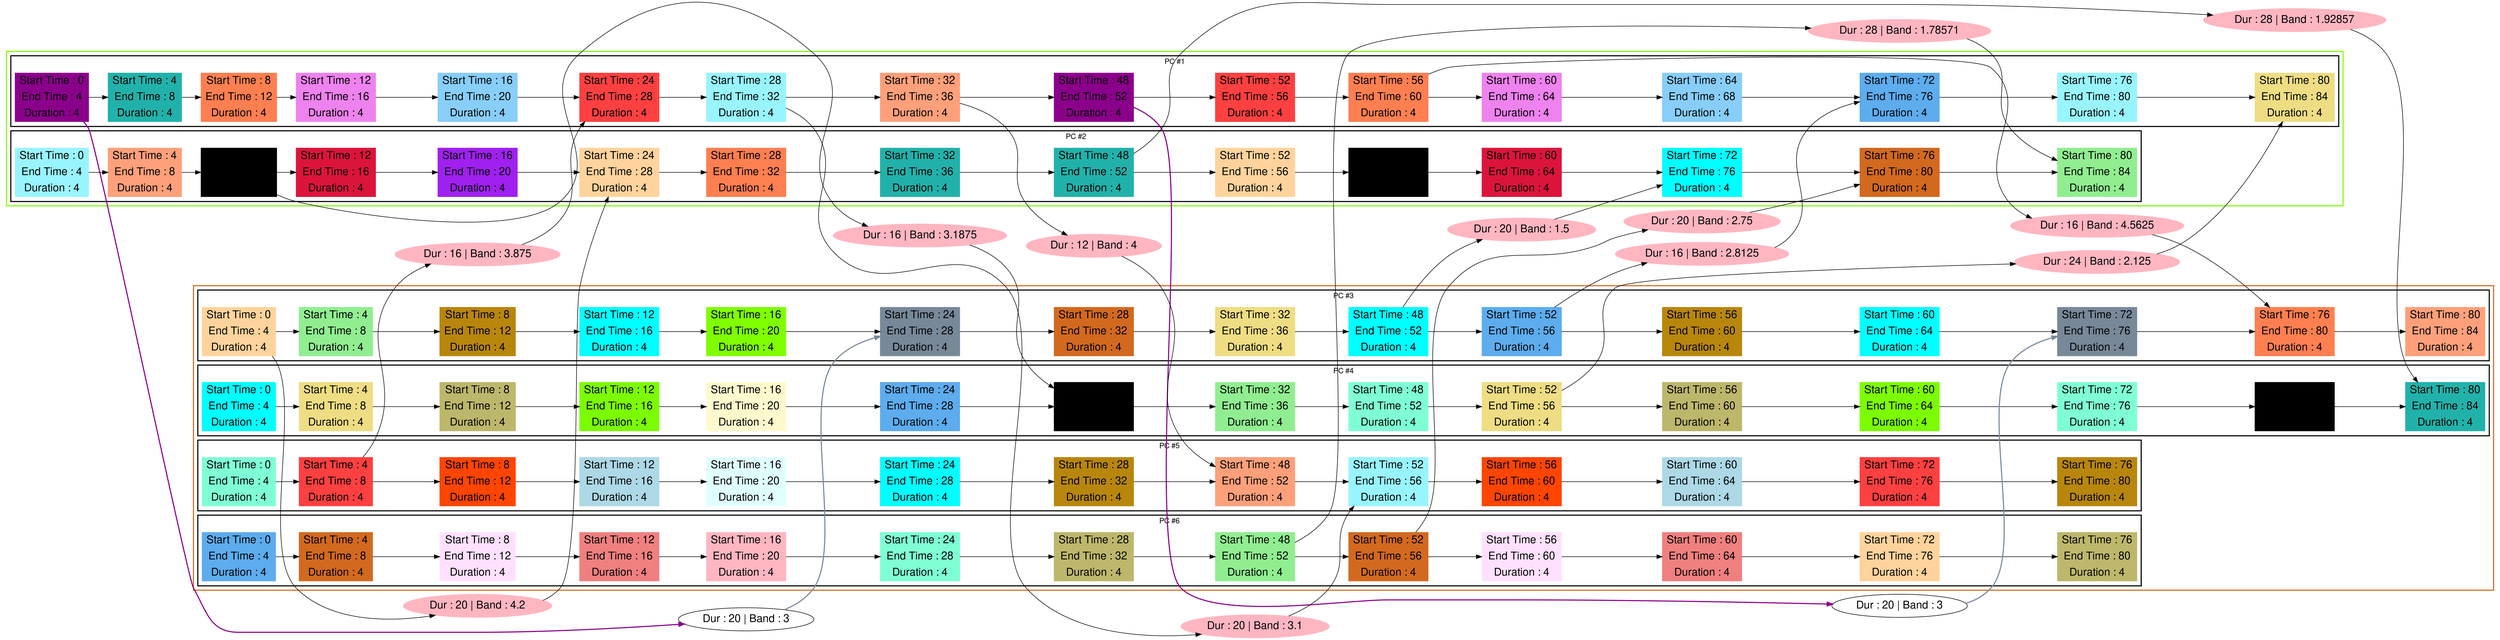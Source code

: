 digraph G {

fontname="Helvetica,Arial,sans-serif"
node [fontname="Helvetica,Arial,sans-serif"]
edge [fontname="Helvetica,Arial,sans-serif"]
graph [rankdir = "LR"];
node [fontsize = "20" shape = "ellipse"];

    subgraph cluster_Mod_0{
        color =chartreuse
        style = bold
        subgraph cluster_0{
           node [style=filled]
           color = black


            "node56" [
               label = "Start Time : 0 | End Time : 4 | Duration : 4"
               shape = "record"
               color = darkmagenta
            ]

            "node79" [
               label = "Start Time : 4 | End Time : 8 | Duration : 4"
               shape = "record"
               color = lightseagreen
            ]

            "node36" [
               label = "Start Time : 8 | End Time : 12 | Duration : 4"
               shape = "record"
               color = coral
            ]

            "node17" [
               label = "Start Time : 12 | End Time : 16 | Duration : 4"
               shape = "record"
               color = violet
            ]

            "node83" [
               label = "Start Time : 16 | End Time : 20 | Duration : 4"
               shape = "record"
               color = lightskyblue
            ]

            "node20" [
               label = "Start Time : 24 | End Time : 28 | Duration : 4"
               shape = "record"
               color = brown1
            ]

            "node28" [
               label = "Start Time : 28 | End Time : 32 | Duration : 4"
               shape = "record"
               color = cadetblue1
            ]

            "node76" [
               label = "Start Time : 32 | End Time : 36 | Duration : 4"
               shape = "record"
               color = lightsalmon
            ]

            "node57" [
               label = "Start Time : 48 | End Time : 52 | Duration : 4"
               shape = "record"
               color = darkmagenta
            ]

            "node21" [
               label = "Start Time : 52 | End Time : 56 | Duration : 4"
               shape = "record"
               color = brown1
            ]

            "node38" [
               label = "Start Time : 56 | End Time : 60 | Duration : 4"
               shape = "record"
               color = coral
            ]

            "node18" [
               label = "Start Time : 60 | End Time : 64 | Duration : 4"
               shape = "record"
               color = violet
            ]

            "node84" [
               label = "Start Time : 64 | End Time : 68 | Duration : 4"
               shape = "record"
               color = lightskyblue
            ]

            "node3" [
               label = "Start Time : 72 | End Time : 76 | Duration : 4"
               shape = "record"
               color = steelblue2
            ]

            "node30" [
               label = "Start Time : 76 | End Time : 80 | Duration : 4"
               shape = "record"
               color = cadetblue1
            ]

            "node69" [
               label = "Start Time : 80 | End Time : 84 | Duration : 4"
               shape = "record"
               color = lightgoldenrod
            ]

            node56 -> node79 -> node36 -> node17 -> node83 -> node20 -> node28 -> node76 -> node57 -> node21 -> node38 -> node18 -> node84 -> node3 -> node30 -> node69

            label = "PC #1"

        }
        subgraph cluster_1{
           node [style=filled]
           color = black


            "node27" [
               label = "Start Time : 0 | End Time : 4 | Duration : 4"
               shape = "record"
               color = cadetblue1
            ]

            "node75" [
               label = "Start Time : 4 | End Time : 8 | Duration : 4"
               shape = "record"
               color = lightsalmon
            ]

            "node40" [
               label = "Start Time : 8 | End Time : 12 | Duration : 4"
               shape = "record"
               color = cornflower
            ]

            "node44" [
               label = "Start Time : 12 | End Time : 16 | Duration : 4"
               shape = "record"
               color = crimson
            ]

            "node14" [
               label = "Start Time : 16 | End Time : 20 | Duration : 4"
               shape = "record"
               color = x11purple
            ]

            "node24" [
               label = "Start Time : 24 | End Time : 28 | Duration : 4"
               shape = "record"
               color = burlywood1
            ]

            "node37" [
               label = "Start Time : 28 | End Time : 32 | Duration : 4"
               shape = "record"
               color = coral
            ]

            "node80" [
               label = "Start Time : 32 | End Time : 36 | Duration : 4"
               shape = "record"
               color = lightseagreen
            ]

            "node81" [
               label = "Start Time : 48 | End Time : 52 | Duration : 4"
               shape = "record"
               color = lightseagreen
            ]

            "node25" [
               label = "Start Time : 52 | End Time : 56 | Duration : 4"
               shape = "record"
               color = burlywood1
            ]

            "node42" [
               label = "Start Time : 56 | End Time : 60 | Duration : 4"
               shape = "record"
               color = cornflower
            ]

            "node45" [
               label = "Start Time : 60 | End Time : 64 | Duration : 4"
               shape = "record"
               color = crimson
            ]

            "node7" [
               label = "Start Time : 72 | End Time : 76 | Duration : 4"
               shape = "record"
               color = aqua
            ]

            "node35" [
               label = "Start Time : 76 | End Time : 80 | Duration : 4"
               shape = "record"
               color = chocolate
            ]

            "node73" [
               label = "Start Time : 80 | End Time : 84 | Duration : 4"
               shape = "record"
               color = lightgreen
            ]

            node27 -> node75 -> node40 -> node44 -> node14 -> node24 -> node37 -> node80 -> node81 -> node25 -> node42 -> node45 -> node7 -> node35 -> node73

            label = "PC #2"

        }
    }
    subgraph cluster_Mod_2{
        color =chocolate
        style = bold
        subgraph cluster_2{
           node [style=filled]
           color = black


            "node23" [
               label = "Start Time : 0 | End Time : 4 | Duration : 4"
               shape = "record"
               color = burlywood1
            ]

            "node70" [
               label = "Start Time : 4 | End Time : 8 | Duration : 4"
               shape = "record"
               color = lightgreen
            ]

            "node48" [
               label = "Start Time : 8 | End Time : 12 | Duration : 4"
               shape = "record"
               color = darkgoldenrod
            ]

            "node46" [
               label = "Start Time : 12 | End Time : 16 | Duration : 4"
               shape = "record"
               color = cyan
            ]

            "node31" [
               label = "Start Time : 16 | End Time : 20 | Duration : 4"
               shape = "record"
               color = chartreuse
            ]

            "node85" [
               label = "Start Time : 24 | End Time : 28 | Duration : 4"
               shape = "record"
               color = lightslategray
            ]

            "node33" [
               label = "Start Time : 28 | End Time : 32 | Duration : 4"
               shape = "record"
               color = chocolate
            ]

            "node67" [
               label = "Start Time : 32 | End Time : 36 | Duration : 4"
               shape = "record"
               color = lightgoldenrod
            ]

            "node6" [
               label = "Start Time : 48 | End Time : 52 | Duration : 4"
               shape = "record"
               color = aqua
            ]

            "node2" [
               label = "Start Time : 52 | End Time : 56 | Duration : 4"
               shape = "record"
               color = steelblue2
            ]

            "node50" [
               label = "Start Time : 56 | End Time : 60 | Duration : 4"
               shape = "record"
               color = darkgoldenrod
            ]

            "node47" [
               label = "Start Time : 60 | End Time : 64 | Duration : 4"
               shape = "record"
               color = cyan
            ]

            "node86" [
               label = "Start Time : 72 | End Time : 76 | Duration : 4"
               shape = "record"
               color = lightslategray
            ]

            "node39" [
               label = "Start Time : 76 | End Time : 80 | Duration : 4"
               shape = "record"
               color = coral
            ]

            "node78" [
               label = "Start Time : 80 | End Time : 84 | Duration : 4"
               shape = "record"
               color = lightsalmon
            ]

            node23 -> node70 -> node48 -> node46 -> node31 -> node85 -> node33 -> node67 -> node6 -> node2 -> node50 -> node47 -> node86 -> node39 -> node78

            label = "PC #3"

        }
        subgraph cluster_3{
           node [style=filled]
           color = black


            "node4" [
               label = "Start Time : 0 | End Time : 4 | Duration : 4"
               shape = "record"
               color = aqua
            ]

            "node66" [
               label = "Start Time : 4 | End Time : 8 | Duration : 4"
               shape = "record"
               color = lightgoldenrod
            ]

            "node52" [
               label = "Start Time : 8 | End Time : 12 | Duration : 4"
               shape = "record"
               color = darkkhaki
            ]

            "node58" [
               label = "Start Time : 12 | End Time : 16 | Duration : 4"
               shape = "record"
               color = lawngreen
            ]

            "node60" [
               label = "Start Time : 16 | End Time : 20 | Duration : 4"
               shape = "record"
               color = lemonchiffon
            ]

            "node1" [
               label = "Start Time : 24 | End Time : 28 | Duration : 4"
               shape = "record"
               color = steelblue2
            ]

            "node41" [
               label = "Start Time : 28 | End Time : 32 | Duration : 4"
               shape = "record"
               color = cornflower
            ]

            "node71" [
               label = "Start Time : 32 | End Time : 36 | Duration : 4"
               shape = "record"
               color = lightgreen
            ]

            "node10" [
               label = "Start Time : 48 | End Time : 52 | Duration : 4"
               shape = "record"
               color = aquamarine
            ]

            "node68" [
               label = "Start Time : 52 | End Time : 56 | Duration : 4"
               shape = "record"
               color = lightgoldenrod
            ]

            "node54" [
               label = "Start Time : 56 | End Time : 60 | Duration : 4"
               shape = "record"
               color = darkkhaki
            ]

            "node59" [
               label = "Start Time : 60 | End Time : 64 | Duration : 4"
               shape = "record"
               color = lawngreen
            ]

            "node11" [
               label = "Start Time : 72 | End Time : 76 | Duration : 4"
               shape = "record"
               color = aquamarine
            ]

            "node43" [
               label = "Start Time : 76 | End Time : 80 | Duration : 4"
               shape = "record"
               color = cornflower
            ]

            "node82" [
               label = "Start Time : 80 | End Time : 84 | Duration : 4"
               shape = "record"
               color = lightseagreen
            ]

            node4 -> node66 -> node52 -> node58 -> node60 -> node1 -> node41 -> node71 -> node10 -> node68 -> node54 -> node59 -> node11 -> node43 -> node82

            label = "PC #4"

        }
        subgraph cluster_4{
           node [style=filled]
           color = black


            "node8" [
               label = "Start Time : 0 | End Time : 4 | Duration : 4"
               shape = "record"
               color = aquamarine
            ]

            "node19" [
               label = "Start Time : 4 | End Time : 8 | Duration : 4"
               shape = "record"
               color = brown1
            ]

            "node12" [
               label = "Start Time : 8 | End Time : 12 | Duration : 4"
               shape = "record"
               color = orangered1
            ]

            "node61" [
               label = "Start Time : 12 | End Time : 16 | Duration : 4"
               shape = "record"
               color = lightblue
            ]

            "node65" [
               label = "Start Time : 16 | End Time : 20 | Duration : 4"
               shape = "record"
               color = lightcyan
            ]

            "node5" [
               label = "Start Time : 24 | End Time : 28 | Duration : 4"
               shape = "record"
               color = aqua
            ]

            "node49" [
               label = "Start Time : 28 | End Time : 32 | Duration : 4"
               shape = "record"
               color = darkgoldenrod
            ]

            "node77" [
               label = "Start Time : 48 | End Time : 52 | Duration : 4"
               shape = "record"
               color = lightsalmon
            ]

            "node29" [
               label = "Start Time : 52 | End Time : 56 | Duration : 4"
               shape = "record"
               color = cadetblue1
            ]

            "node13" [
               label = "Start Time : 56 | End Time : 60 | Duration : 4"
               shape = "record"
               color = orangered1
            ]

            "node62" [
               label = "Start Time : 60 | End Time : 64 | Duration : 4"
               shape = "record"
               color = lightblue
            ]

            "node22" [
               label = "Start Time : 72 | End Time : 76 | Duration : 4"
               shape = "record"
               color = brown1
            ]

            "node51" [
               label = "Start Time : 76 | End Time : 80 | Duration : 4"
               shape = "record"
               color = darkgoldenrod
            ]

            node8 -> node19 -> node12 -> node61 -> node65 -> node5 -> node49 -> node77 -> node29 -> node13 -> node62 -> node22 -> node51

            label = "PC #5"

        }
        subgraph cluster_5{
           node [style=filled]
           color = black


            "node0" [
               label = "Start Time : 0 | End Time : 4 | Duration : 4"
               shape = "record"
               color = steelblue2
            ]

            "node32" [
               label = "Start Time : 4 | End Time : 8 | Duration : 4"
               shape = "record"
               color = chocolate
            ]

            "node15" [
               label = "Start Time : 8 | End Time : 12 | Duration : 4"
               shape = "record"
               color = thistle1
            ]

            "node63" [
               label = "Start Time : 12 | End Time : 16 | Duration : 4"
               shape = "record"
               color = lightcoral
            ]

            "node74" [
               label = "Start Time : 16 | End Time : 20 | Duration : 4"
               shape = "record"
               color = lightpink
            ]

            "node9" [
               label = "Start Time : 24 | End Time : 28 | Duration : 4"
               shape = "record"
               color = aquamarine
            ]

            "node53" [
               label = "Start Time : 28 | End Time : 32 | Duration : 4"
               shape = "record"
               color = darkkhaki
            ]

            "node72" [
               label = "Start Time : 48 | End Time : 52 | Duration : 4"
               shape = "record"
               color = lightgreen
            ]

            "node34" [
               label = "Start Time : 52 | End Time : 56 | Duration : 4"
               shape = "record"
               color = chocolate
            ]

            "node16" [
               label = "Start Time : 56 | End Time : 60 | Duration : 4"
               shape = "record"
               color = thistle1
            ]

            "node64" [
               label = "Start Time : 60 | End Time : 64 | Duration : 4"
               shape = "record"
               color = lightcoral
            ]

            "node26" [
               label = "Start Time : 72 | End Time : 76 | Duration : 4"
               shape = "record"
               color = burlywood1
            ]

            "node55" [
               label = "Start Time : 76 | End Time : 80 | Duration : 4"
               shape = "record"
               color = darkkhaki
            ]

            node0 -> node32 -> node15 -> node63 -> node74 -> node9 -> node53 -> node72 -> node34 -> node16 -> node64 -> node26 -> node55

            label = "PC #6"

        }
    }
    "contextMessage0" [
       label = "Dur : 16 | Band : 3.875"
       shape = "ellipse"       color = lightpink
       style = filled   ]
    "contextMessage1" [
       label = "Dur : 20 | Band : 4.2"
       shape = "ellipse"       color = lightpink
       style = filled   ]
    "contextMessage2" [
       label = "Dur : 16 | Band : 3.1875"
       shape = "ellipse"       color = lightpink
       style = filled   ]
    "contextMessage3" [
       label = "Dur : 12 | Band : 4"
       shape = "ellipse"       color = lightpink
       style = filled   ]
    "contextMessage4" [
       label = "Dur : 20 | Band : 3.1"
       shape = "ellipse"       color = lightpink
       style = filled   ]
    "contextMessage5" [
       label = "Dur : 16 | Band : 2.8125"
       shape = "ellipse"       color = lightpink
       style = filled   ]
    "contextMessage6" [
       label = "Dur : 20 | Band : 1.5"
       shape = "ellipse"       color = lightpink
       style = filled   ]
    "contextMessage7" [
       label = "Dur : 20 | Band : 2.75"
       shape = "ellipse"       color = lightpink
       style = filled   ]
    "contextMessage8" [
       label = "Dur : 16 | Band : 4.5625"
       shape = "ellipse"       color = lightpink
       style = filled   ]
    "contextMessage9" [
       label = "Dur : 24 | Band : 2.125"
       shape = "ellipse"       color = lightpink
       style = filled   ]
    "contextMessage10" [
       label = "Dur : 28 | Band : 1.78571"
       shape = "ellipse"       color = lightpink
       style = filled   ]
    "contextMessage11" [
       label = "Dur : 28 | Band : 1.92857"
       shape = "ellipse"       color = lightpink
       style = filled   ]

    node19 -> contextMessage0 -> node20
    node23 -> contextMessage1 -> node24
    node40 -> contextMessage2 -> node41
    node76 -> contextMessage3 -> node77
    node28 -> contextMessage4 -> node29
    node2 -> contextMessage5 -> node3
    node6 -> contextMessage6 -> node7
    node34 -> contextMessage7 -> node35
    node38 -> contextMessage8 -> node39
    node68 -> contextMessage9 -> node69
    node72 -> contextMessage10 -> node73
    node81 -> contextMessage11 -> node82

    "message0" [
       label = "Dur : 20 | Band : 3"
       shape = "ellipse"   ]
    "message1" [
       label = "Dur : 20 | Band : 3"
       shape = "ellipse"   ]

    node56 -> message0 [color =darkmagenta style = bold]
    message0 -> node85 [color =lightslategray style = bold]
    node57 -> message1 [color =darkmagenta style = bold]
    message1 -> node86 [color =lightslategray style = bold]

}

